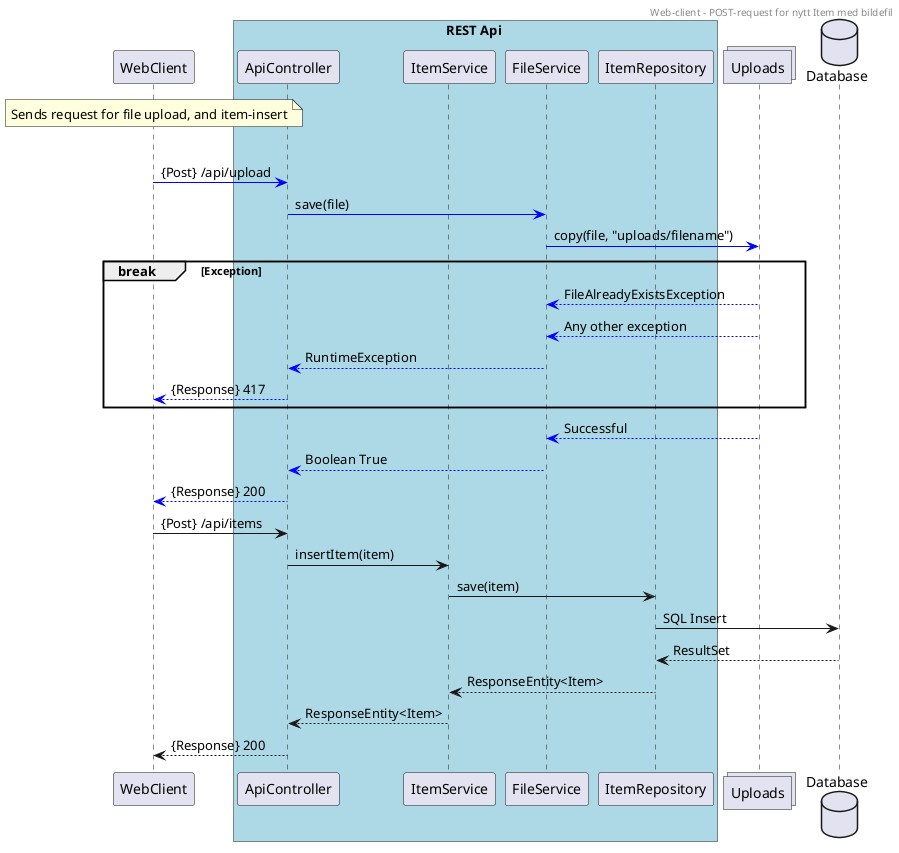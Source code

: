 @startuml
header Web-client - POST-request for nytt Item med bildefil

participant WebClient
box REST Api #lightblue
participant ApiController
participant ItemService
participant FileService
participant ItemRepository
end box
collections Uploads
database Database


note over WebClient: Sends request for file upload, and item-insert

alt successful case
WebClient -[#blue]> ApiController: {Post} /api/upload
ApiController -[#blue]> FileService: save(file)
FileService -[#blue]> Uploads: copy(file, "uploads/filename")
    break Exception
        FileService <-[#blue]- Uploads: FileAlreadyExistsException
        FileService <-[#blue]- Uploads: Any other exception
        ApiController <-[#blue]- FileService: RuntimeException
        WebClient <-[#blue]- ApiController : {Response} 417
    end
FileService <-[#blue]- Uploads: Successful
ApiController <-[#blue]- FileService: Boolean True
WebClient <-[#blue]- ApiController : {Response} 200

WebClient -> ApiController: {Post} /api/items
ApiController -> ItemService: insertItem(item)
ItemService -> ItemRepository: save(item)
ItemRepository -> Database: SQL Insert

ItemRepository <-- Database: ResultSet
ItemService <-- ItemRepository: ResponseEntity<Item>
ApiController <-- ItemService: ResponseEntity<Item>
WebClient <-- ApiController: {Response} 200
@enduml